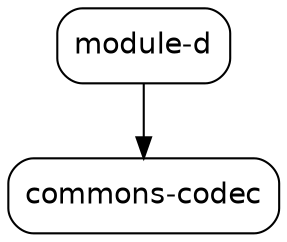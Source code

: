 digraph "module-d" {
  node [shape="box",style="rounded",fontname="Helvetica",fontsize="14"]
  edge [fontsize="10",fontname="Helvetica"]

  // Node Definitions:
  "com.github.ferstl:module-d:jar"[label=<module-d>]
  "commons-codec:commons-codec:jar"[label=<commons-codec>]

  // Edge Definitions:
  "com.github.ferstl:module-d:jar" -> "commons-codec:commons-codec:jar"
}
